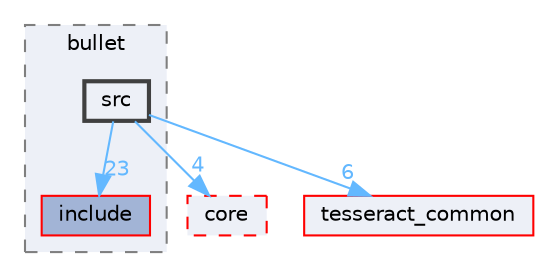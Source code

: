 digraph "tesseract_collision/bullet/src"
{
 // LATEX_PDF_SIZE
  bgcolor="transparent";
  edge [fontname=Helvetica,fontsize=10,labelfontname=Helvetica,labelfontsize=10];
  node [fontname=Helvetica,fontsize=10,shape=box,height=0.2,width=0.4];
  compound=true
  subgraph clusterdir_06345f2e0a93a8c3d7765a82cd4266e2 {
    graph [ bgcolor="#edf0f7", pencolor="grey50", label="bullet", fontname=Helvetica,fontsize=10 style="filled,dashed", URL="dir_06345f2e0a93a8c3d7765a82cd4266e2.html",tooltip=""]
  dir_492117a50edf3ed57c226253370eb004 [label="include", fillcolor="#a2b4d6", color="red", style="filled", URL="dir_492117a50edf3ed57c226253370eb004.html",tooltip=""];
  dir_dae38e78ebebf6b516a3680faf41bba4 [label="src", fillcolor="#edf0f7", color="grey25", style="filled,bold", URL="dir_dae38e78ebebf6b516a3680faf41bba4.html",tooltip=""];
  }
  dir_3cc4793d26fe710183f6534c88691bb7 [label="core", fillcolor="#edf0f7", color="red", style="filled,dashed", URL="dir_3cc4793d26fe710183f6534c88691bb7.html",tooltip=""];
  dir_8430b83f3af685b4c96d298a32e9aa37 [label="tesseract_common", fillcolor="#edf0f7", color="red", style="filled", URL="dir_8430b83f3af685b4c96d298a32e9aa37.html",tooltip=""];
  dir_dae38e78ebebf6b516a3680faf41bba4->dir_3cc4793d26fe710183f6534c88691bb7 [headlabel="4", labeldistance=1.5 headhref="dir_000053_000007.html" color="steelblue1" fontcolor="steelblue1"];
  dir_dae38e78ebebf6b516a3680faf41bba4->dir_492117a50edf3ed57c226253370eb004 [headlabel="23", labeldistance=1.5 headhref="dir_000053_000027.html" color="steelblue1" fontcolor="steelblue1"];
  dir_dae38e78ebebf6b516a3680faf41bba4->dir_8430b83f3af685b4c96d298a32e9aa37 [headlabel="6", labeldistance=1.5 headhref="dir_000053_000075.html" color="steelblue1" fontcolor="steelblue1"];
}
